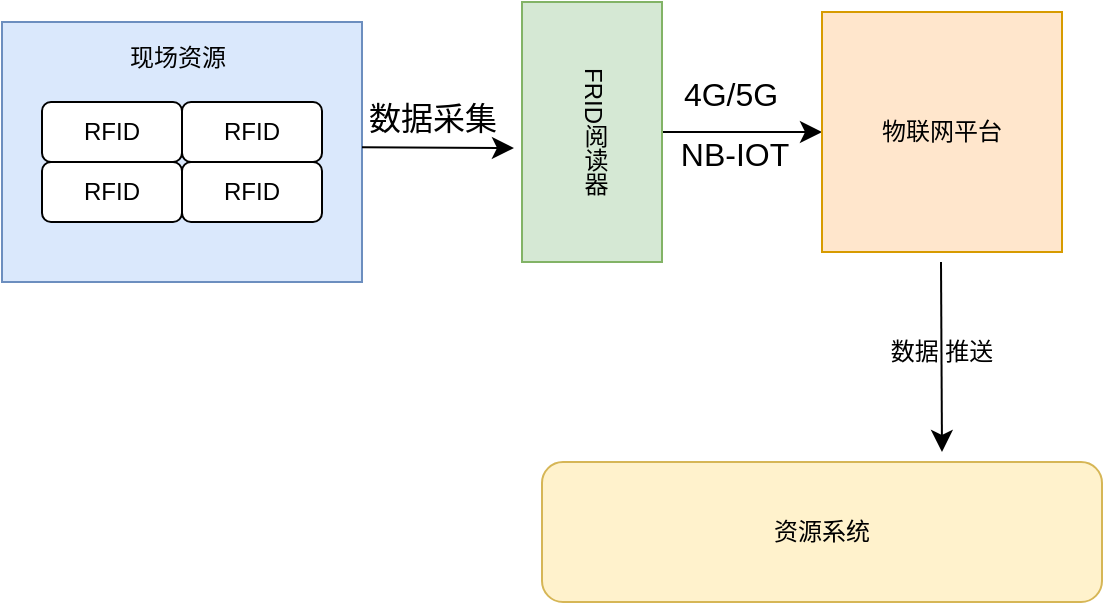 <mxfile version="28.0.7">
  <diagram name="第 1 页" id="GFw6LYALjXpLtYbR-Xg0">
    <mxGraphModel dx="1426" dy="813" grid="1" gridSize="10" guides="1" tooltips="1" connect="1" arrows="1" fold="1" page="1" pageScale="1" pageWidth="827" pageHeight="1169" math="0" shadow="0">
      <root>
        <mxCell id="0" />
        <mxCell id="1" parent="0" />
        <mxCell id="8rEXiQmMtN7h1plJjTMW-3" value="" style="rounded=0;whiteSpace=wrap;html=1;fillColor=#dae8fc;strokeColor=#6c8ebf;" vertex="1" parent="1">
          <mxGeometry x="149" y="190" width="180" height="130" as="geometry" />
        </mxCell>
        <mxCell id="8rEXiQmMtN7h1plJjTMW-4" value="RFID" style="rounded=1;whiteSpace=wrap;html=1;" vertex="1" parent="1">
          <mxGeometry x="169" y="230" width="70" height="30" as="geometry" />
        </mxCell>
        <mxCell id="8rEXiQmMtN7h1plJjTMW-5" value="RFID" style="rounded=1;whiteSpace=wrap;html=1;" vertex="1" parent="1">
          <mxGeometry x="239" y="260" width="70" height="30" as="geometry" />
        </mxCell>
        <mxCell id="8rEXiQmMtN7h1plJjTMW-6" value="RFID" style="rounded=1;whiteSpace=wrap;html=1;" vertex="1" parent="1">
          <mxGeometry x="169" y="260" width="70" height="30" as="geometry" />
        </mxCell>
        <mxCell id="8rEXiQmMtN7h1plJjTMW-7" value="RFID" style="rounded=1;whiteSpace=wrap;html=1;" vertex="1" parent="1">
          <mxGeometry x="239" y="230" width="70" height="30" as="geometry" />
        </mxCell>
        <mxCell id="8rEXiQmMtN7h1plJjTMW-8" value="现场资源" style="text;html=1;align=center;verticalAlign=middle;whiteSpace=wrap;rounded=0;" vertex="1" parent="1">
          <mxGeometry x="207" y="193" width="60" height="30" as="geometry" />
        </mxCell>
        <mxCell id="8rEXiQmMtN7h1plJjTMW-16" style="edgeStyle=none;curved=1;rounded=0;orthogonalLoop=1;jettySize=auto;html=1;exitX=1;exitY=0.5;exitDx=0;exitDy=0;entryX=0;entryY=0.5;entryDx=0;entryDy=0;fontSize=12;startSize=8;endSize=8;" edge="1" parent="1" source="8rEXiQmMtN7h1plJjTMW-9" target="8rEXiQmMtN7h1plJjTMW-11">
          <mxGeometry relative="1" as="geometry" />
        </mxCell>
        <mxCell id="8rEXiQmMtN7h1plJjTMW-9" value="FRID阅读器" style="rounded=0;whiteSpace=wrap;html=1;fillColor=#d5e8d4;strokeColor=#82b366;textDirection=vertical-lr;" vertex="1" parent="1">
          <mxGeometry x="409" y="180" width="70" height="130" as="geometry" />
        </mxCell>
        <mxCell id="8rEXiQmMtN7h1plJjTMW-10" style="edgeStyle=none;curved=1;rounded=0;orthogonalLoop=1;jettySize=auto;html=1;entryX=-0.061;entryY=0.585;entryDx=0;entryDy=0;entryPerimeter=0;fontSize=12;startSize=8;endSize=8;" edge="1" parent="1">
          <mxGeometry relative="1" as="geometry">
            <mxPoint x="329" y="252.569" as="sourcePoint" />
            <mxPoint x="404.974" y="253.05" as="targetPoint" />
          </mxGeometry>
        </mxCell>
        <mxCell id="8rEXiQmMtN7h1plJjTMW-11" value="物联网平台" style="rounded=0;whiteSpace=wrap;html=1;fillColor=#ffe6cc;strokeColor=#d79b00;" vertex="1" parent="1">
          <mxGeometry x="559" y="185" width="120" height="120" as="geometry" />
        </mxCell>
        <mxCell id="8rEXiQmMtN7h1plJjTMW-12" value="资源系统" style="rounded=1;whiteSpace=wrap;html=1;fillColor=#fff2cc;strokeColor=#d6b656;" vertex="1" parent="1">
          <mxGeometry x="419" y="410" width="280" height="70" as="geometry" />
        </mxCell>
        <mxCell id="8rEXiQmMtN7h1plJjTMW-13" value="" style="endArrow=classic;html=1;rounded=0;fontSize=12;startSize=8;endSize=8;curved=1;" edge="1" parent="1">
          <mxGeometry width="50" height="50" relative="1" as="geometry">
            <mxPoint x="618.5" y="310" as="sourcePoint" />
            <mxPoint x="619" y="405" as="targetPoint" />
          </mxGeometry>
        </mxCell>
        <mxCell id="8rEXiQmMtN7h1plJjTMW-14" value="数据 推送" style="text;html=1;align=center;verticalAlign=middle;whiteSpace=wrap;rounded=0;" vertex="1" parent="1">
          <mxGeometry x="589" y="340" width="60" height="30" as="geometry" />
        </mxCell>
        <mxCell id="8rEXiQmMtN7h1plJjTMW-17" value="数据采集" style="text;html=1;align=center;verticalAlign=middle;resizable=0;points=[];autosize=1;strokeColor=none;fillColor=none;fontSize=16;" vertex="1" parent="1">
          <mxGeometry x="319" y="223" width="90" height="30" as="geometry" />
        </mxCell>
        <mxCell id="8rEXiQmMtN7h1plJjTMW-18" value="4G/5G" style="text;html=1;align=center;verticalAlign=middle;resizable=0;points=[];autosize=1;strokeColor=none;fillColor=none;fontSize=16;" vertex="1" parent="1">
          <mxGeometry x="478" y="211" width="70" height="30" as="geometry" />
        </mxCell>
        <mxCell id="8rEXiQmMtN7h1plJjTMW-19" value="NB-IOT" style="text;html=1;align=center;verticalAlign=middle;resizable=0;points=[];autosize=1;strokeColor=none;fillColor=none;fontSize=16;" vertex="1" parent="1">
          <mxGeometry x="475" y="241" width="80" height="30" as="geometry" />
        </mxCell>
      </root>
    </mxGraphModel>
  </diagram>
</mxfile>
